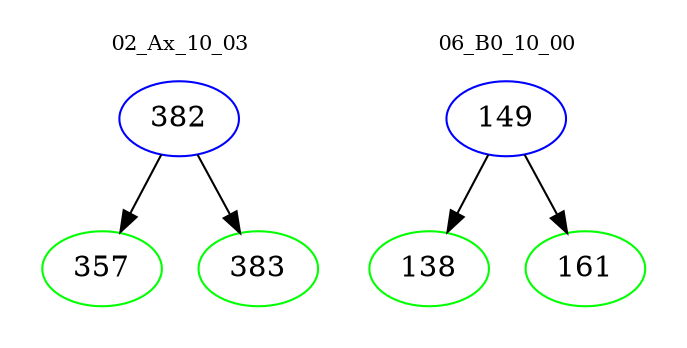 digraph{
subgraph cluster_0 {
color = white
label = "02_Ax_10_03";
fontsize=10;
T0_382 [label="382", color="blue"]
T0_382 -> T0_357 [color="black"]
T0_357 [label="357", color="green"]
T0_382 -> T0_383 [color="black"]
T0_383 [label="383", color="green"]
}
subgraph cluster_1 {
color = white
label = "06_B0_10_00";
fontsize=10;
T1_149 [label="149", color="blue"]
T1_149 -> T1_138 [color="black"]
T1_138 [label="138", color="green"]
T1_149 -> T1_161 [color="black"]
T1_161 [label="161", color="green"]
}
}
